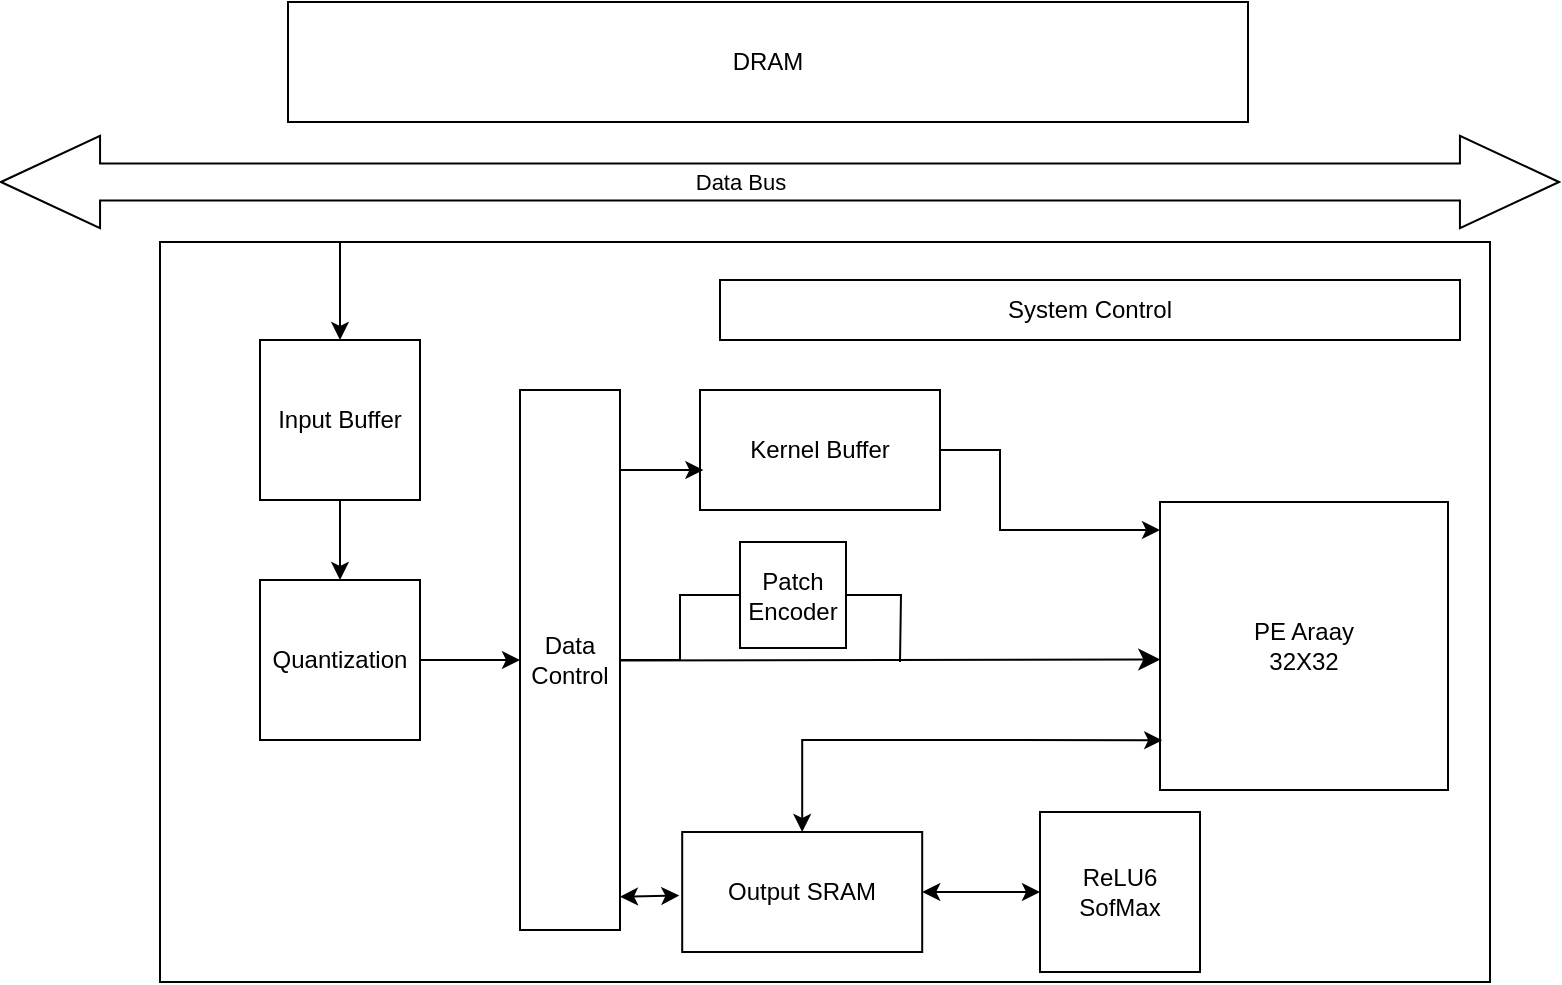 <mxfile version="26.1.0">
  <diagram name="第 1 页" id="R4DH0BJwS-mU8cT8XBzc">
    <mxGraphModel dx="1555" dy="751" grid="1" gridSize="10" guides="1" tooltips="1" connect="1" arrows="1" fold="1" page="1" pageScale="1" pageWidth="827" pageHeight="1169" math="0" shadow="0">
      <root>
        <mxCell id="0" />
        <mxCell id="1" parent="0" />
        <mxCell id="OkDpywnv8kksOyAQZFO7-6" value="" style="rounded=0;whiteSpace=wrap;html=1;" parent="1" vertex="1">
          <mxGeometry x="110" y="220" width="665" height="370" as="geometry" />
        </mxCell>
        <mxCell id="OkDpywnv8kksOyAQZFO7-1" value="DRAM" style="rounded=0;whiteSpace=wrap;html=1;" parent="1" vertex="1">
          <mxGeometry x="174" y="100" width="480" height="60" as="geometry" />
        </mxCell>
        <mxCell id="OkDpywnv8kksOyAQZFO7-24" style="edgeStyle=orthogonalEdgeStyle;rounded=0;orthogonalLoop=1;jettySize=auto;html=1;exitX=1;exitY=0.5;exitDx=0;exitDy=0;" parent="1" source="OkDpywnv8kksOyAQZFO7-8" target="OkDpywnv8kksOyAQZFO7-9" edge="1">
          <mxGeometry relative="1" as="geometry">
            <Array as="points">
              <mxPoint x="530" y="324" />
              <mxPoint x="530" y="364" />
            </Array>
          </mxGeometry>
        </mxCell>
        <mxCell id="OkDpywnv8kksOyAQZFO7-8" value="Kernel Buffer" style="rounded=0;whiteSpace=wrap;html=1;" parent="1" vertex="1">
          <mxGeometry x="380" y="294" width="120" height="60" as="geometry" />
        </mxCell>
        <mxCell id="OkDpywnv8kksOyAQZFO7-9" value="PE Araay&lt;div&gt;32X32&lt;/div&gt;" style="whiteSpace=wrap;html=1;aspect=fixed;" parent="1" vertex="1">
          <mxGeometry x="610" y="350" width="144" height="144" as="geometry" />
        </mxCell>
        <mxCell id="OkDpywnv8kksOyAQZFO7-10" value="System Control" style="rounded=0;whiteSpace=wrap;html=1;" parent="1" vertex="1">
          <mxGeometry x="390" y="239" width="370" height="30" as="geometry" />
        </mxCell>
        <mxCell id="rcnTooPQDLB2SdmV_E21-9" style="edgeStyle=orthogonalEdgeStyle;rounded=0;orthogonalLoop=1;jettySize=auto;html=1;entryX=0;entryY=0.5;entryDx=0;entryDy=0;fontSize=12;startSize=8;endSize=8;endArrow=none;startFill=0;" edge="1" parent="1" source="OkDpywnv8kksOyAQZFO7-11" target="5t1o25Z8IsedIhIc5Su0-1">
          <mxGeometry relative="1" as="geometry" />
        </mxCell>
        <mxCell id="OkDpywnv8kksOyAQZFO7-11" value="Data Control" style="rounded=0;whiteSpace=wrap;html=1;" parent="1" vertex="1">
          <mxGeometry x="290" y="294" width="50" height="270" as="geometry" />
        </mxCell>
        <mxCell id="OkDpywnv8kksOyAQZFO7-22" value="" style="edgeStyle=orthogonalEdgeStyle;rounded=0;orthogonalLoop=1;jettySize=auto;html=1;" parent="1" source="OkDpywnv8kksOyAQZFO7-12" target="OkDpywnv8kksOyAQZFO7-11" edge="1">
          <mxGeometry relative="1" as="geometry" />
        </mxCell>
        <mxCell id="OkDpywnv8kksOyAQZFO7-12" value="Quantization" style="whiteSpace=wrap;html=1;aspect=fixed;" parent="1" vertex="1">
          <mxGeometry x="160" y="389" width="80" height="80" as="geometry" />
        </mxCell>
        <mxCell id="OkDpywnv8kksOyAQZFO7-16" value="" style="edgeStyle=orthogonalEdgeStyle;rounded=0;orthogonalLoop=1;jettySize=auto;html=1;" parent="1" source="OkDpywnv8kksOyAQZFO7-13" target="OkDpywnv8kksOyAQZFO7-12" edge="1">
          <mxGeometry relative="1" as="geometry" />
        </mxCell>
        <mxCell id="OkDpywnv8kksOyAQZFO7-13" value="Input Buffer" style="whiteSpace=wrap;html=1;aspect=fixed;" parent="1" vertex="1">
          <mxGeometry x="160" y="269" width="80" height="80" as="geometry" />
        </mxCell>
        <mxCell id="OkDpywnv8kksOyAQZFO7-14" value="" style="endArrow=classic;html=1;rounded=0;entryX=0.5;entryY=0;entryDx=0;entryDy=0;" parent="1" target="OkDpywnv8kksOyAQZFO7-13" edge="1">
          <mxGeometry width="50" height="50" relative="1" as="geometry">
            <mxPoint x="200" y="220" as="sourcePoint" />
            <mxPoint x="430" y="229" as="targetPoint" />
            <Array as="points">
              <mxPoint x="200" y="239" />
            </Array>
          </mxGeometry>
        </mxCell>
        <mxCell id="OkDpywnv8kksOyAQZFO7-19" value="Output SRAM" style="rounded=0;whiteSpace=wrap;html=1;" parent="1" vertex="1">
          <mxGeometry x="371.1" y="515" width="120" height="60" as="geometry" />
        </mxCell>
        <mxCell id="OkDpywnv8kksOyAQZFO7-23" style="edgeStyle=orthogonalEdgeStyle;rounded=0;orthogonalLoop=1;jettySize=auto;html=1;entryX=0;entryY=0.801;entryDx=0;entryDy=0;entryPerimeter=0;startArrow=classic;startFill=1;" parent="1" source="OkDpywnv8kksOyAQZFO7-19" edge="1">
          <mxGeometry relative="1" as="geometry">
            <Array as="points">
              <mxPoint x="511.1" y="469" />
              <mxPoint x="511.1" y="469" />
            </Array>
            <mxPoint x="611.1" y="469.13" as="targetPoint" />
          </mxGeometry>
        </mxCell>
        <mxCell id="OkDpywnv8kksOyAQZFO7-27" style="edgeStyle=orthogonalEdgeStyle;rounded=0;orthogonalLoop=1;jettySize=auto;html=1;entryX=0.014;entryY=0.667;entryDx=0;entryDy=0;entryPerimeter=0;" parent="1" source="OkDpywnv8kksOyAQZFO7-11" target="OkDpywnv8kksOyAQZFO7-8" edge="1">
          <mxGeometry relative="1" as="geometry">
            <Array as="points">
              <mxPoint x="360" y="334" />
              <mxPoint x="360" y="334" />
            </Array>
          </mxGeometry>
        </mxCell>
        <mxCell id="ebzPi23pfYSnqGrzwmWH-2" value="" style="shape=flexArrow;endArrow=classic;startArrow=classic;html=1;rounded=0;startWidth=26.667;startSize=16.176;endWidth=26.667;endSize=16.176;width=18.571;" parent="1" edge="1">
          <mxGeometry width="100" height="100" relative="1" as="geometry">
            <mxPoint x="30" y="190" as="sourcePoint" />
            <mxPoint x="810" y="190" as="targetPoint" />
          </mxGeometry>
        </mxCell>
        <mxCell id="ebzPi23pfYSnqGrzwmWH-3" value="Data Bus" style="edgeLabel;html=1;align=center;verticalAlign=middle;resizable=0;points=[];" parent="ebzPi23pfYSnqGrzwmWH-2" vertex="1" connectable="0">
          <mxGeometry x="0.068" y="-2" relative="1" as="geometry">
            <mxPoint x="-47" y="-2" as="offset" />
          </mxGeometry>
        </mxCell>
        <mxCell id="rcnTooPQDLB2SdmV_E21-10" style="rounded=0;orthogonalLoop=1;jettySize=auto;html=1;exitX=1;exitY=0.5;exitDx=0;exitDy=0;fontSize=12;startSize=8;endSize=8;edgeStyle=orthogonalEdgeStyle;endArrow=none;endFill=1;startFill=0;" edge="1" parent="1" source="5t1o25Z8IsedIhIc5Su0-1">
          <mxGeometry relative="1" as="geometry">
            <mxPoint x="480" y="430" as="targetPoint" />
          </mxGeometry>
        </mxCell>
        <mxCell id="5t1o25Z8IsedIhIc5Su0-1" value="Patch Encoder" style="whiteSpace=wrap;html=1;aspect=fixed;" parent="1" vertex="1">
          <mxGeometry x="400" y="370" width="53" height="53" as="geometry" />
        </mxCell>
        <mxCell id="4Cb8X_QxTUA7RpCp9qkw-7" value="" style="edgeStyle=orthogonalEdgeStyle;rounded=0;orthogonalLoop=1;jettySize=auto;html=1;startArrow=classic;startFill=1;" parent="1" source="4Cb8X_QxTUA7RpCp9qkw-1" target="OkDpywnv8kksOyAQZFO7-19" edge="1">
          <mxGeometry relative="1" as="geometry">
            <Array as="points">
              <mxPoint x="530" y="545" />
              <mxPoint x="530" y="545" />
            </Array>
          </mxGeometry>
        </mxCell>
        <mxCell id="4Cb8X_QxTUA7RpCp9qkw-1" value="ReLU6&lt;div&gt;SofMax&lt;/div&gt;" style="whiteSpace=wrap;html=1;aspect=fixed;" parent="1" vertex="1">
          <mxGeometry x="550" y="505" width="80" height="80" as="geometry" />
        </mxCell>
        <mxCell id="4Cb8X_QxTUA7RpCp9qkw-2" value="" style="endArrow=classic;startArrow=classic;html=1;rounded=0;entryX=-0.012;entryY=0.53;entryDx=0;entryDy=0;exitX=0.978;exitY=0.694;exitDx=0;exitDy=0;exitPerimeter=0;entryPerimeter=0;" parent="1" target="OkDpywnv8kksOyAQZFO7-19" edge="1">
          <mxGeometry width="50" height="50" relative="1" as="geometry">
            <mxPoint x="340.0" y="547.38" as="sourcePoint" />
            <mxPoint x="401.1" y="488" as="targetPoint" />
          </mxGeometry>
        </mxCell>
        <mxCell id="rcnTooPQDLB2SdmV_E21-7" style="edgeStyle=none;curved=1;rounded=0;orthogonalLoop=1;jettySize=auto;html=1;entryX=0.001;entryY=0.545;entryDx=0;entryDy=0;entryPerimeter=0;fontSize=12;startSize=8;endSize=8;" edge="1" parent="1">
          <mxGeometry relative="1" as="geometry">
            <mxPoint x="340" y="429.236" as="sourcePoint" />
            <mxPoint x="610.144" y="428.76" as="targetPoint" />
          </mxGeometry>
        </mxCell>
      </root>
    </mxGraphModel>
  </diagram>
</mxfile>
